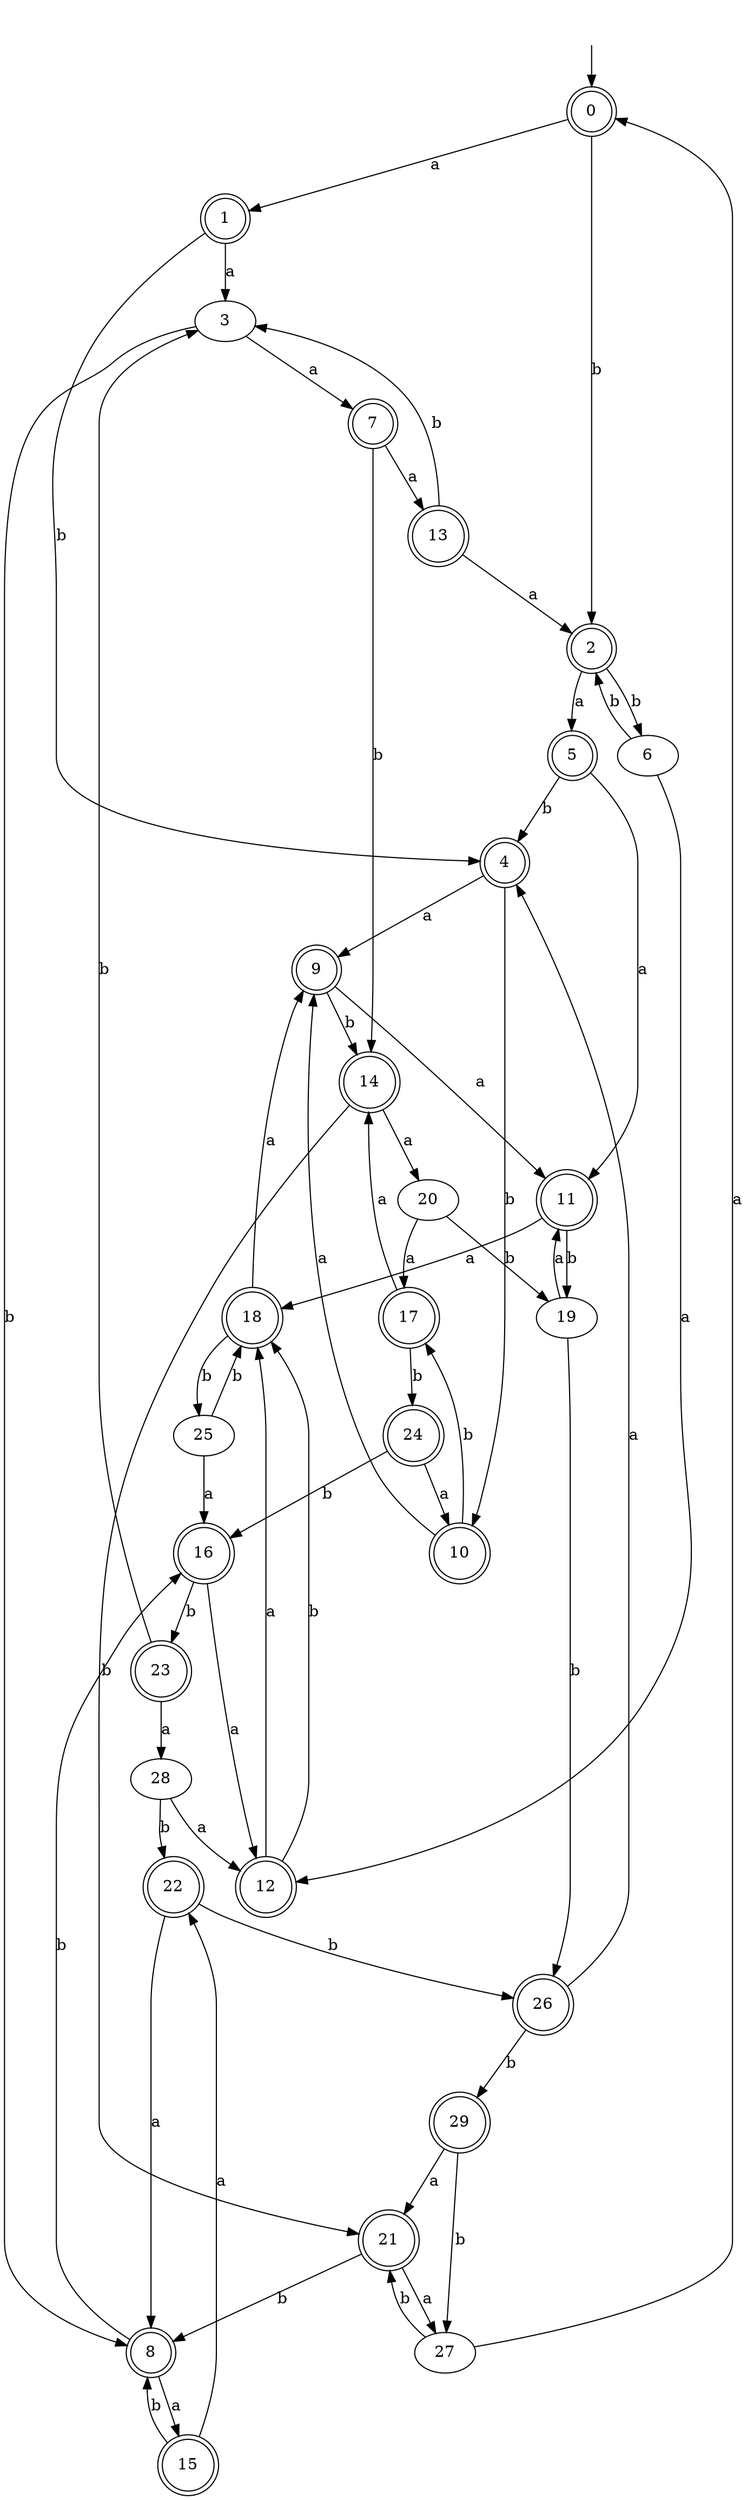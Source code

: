digraph RandomDFA {
  __start0 [label="", shape=none];
  __start0 -> 0 [label=""];
  0 [shape=circle] [shape=doublecircle]
  0 -> 1 [label="a"]
  0 -> 2 [label="b"]
  1 [shape=doublecircle]
  1 -> 3 [label="a"]
  1 -> 4 [label="b"]
  2 [shape=doublecircle]
  2 -> 5 [label="a"]
  2 -> 6 [label="b"]
  3
  3 -> 7 [label="a"]
  3 -> 8 [label="b"]
  4 [shape=doublecircle]
  4 -> 9 [label="a"]
  4 -> 10 [label="b"]
  5 [shape=doublecircle]
  5 -> 11 [label="a"]
  5 -> 4 [label="b"]
  6
  6 -> 12 [label="a"]
  6 -> 2 [label="b"]
  7 [shape=doublecircle]
  7 -> 13 [label="a"]
  7 -> 14 [label="b"]
  8 [shape=doublecircle]
  8 -> 15 [label="a"]
  8 -> 16 [label="b"]
  9 [shape=doublecircle]
  9 -> 11 [label="a"]
  9 -> 14 [label="b"]
  10 [shape=doublecircle]
  10 -> 9 [label="a"]
  10 -> 17 [label="b"]
  11 [shape=doublecircle]
  11 -> 18 [label="a"]
  11 -> 19 [label="b"]
  12 [shape=doublecircle]
  12 -> 18 [label="a"]
  12 -> 18 [label="b"]
  13 [shape=doublecircle]
  13 -> 2 [label="a"]
  13 -> 3 [label="b"]
  14 [shape=doublecircle]
  14 -> 20 [label="a"]
  14 -> 21 [label="b"]
  15 [shape=doublecircle]
  15 -> 22 [label="a"]
  15 -> 8 [label="b"]
  16 [shape=doublecircle]
  16 -> 12 [label="a"]
  16 -> 23 [label="b"]
  17 [shape=doublecircle]
  17 -> 14 [label="a"]
  17 -> 24 [label="b"]
  18 [shape=doublecircle]
  18 -> 9 [label="a"]
  18 -> 25 [label="b"]
  19
  19 -> 11 [label="a"]
  19 -> 26 [label="b"]
  20
  20 -> 17 [label="a"]
  20 -> 19 [label="b"]
  21 [shape=doublecircle]
  21 -> 27 [label="a"]
  21 -> 8 [label="b"]
  22 [shape=doublecircle]
  22 -> 8 [label="a"]
  22 -> 26 [label="b"]
  23 [shape=doublecircle]
  23 -> 28 [label="a"]
  23 -> 3 [label="b"]
  24 [shape=doublecircle]
  24 -> 10 [label="a"]
  24 -> 16 [label="b"]
  25
  25 -> 16 [label="a"]
  25 -> 18 [label="b"]
  26 [shape=doublecircle]
  26 -> 4 [label="a"]
  26 -> 29 [label="b"]
  27
  27 -> 0 [label="a"]
  27 -> 21 [label="b"]
  28
  28 -> 12 [label="a"]
  28 -> 22 [label="b"]
  29 [shape=doublecircle]
  29 -> 21 [label="a"]
  29 -> 27 [label="b"]
}
